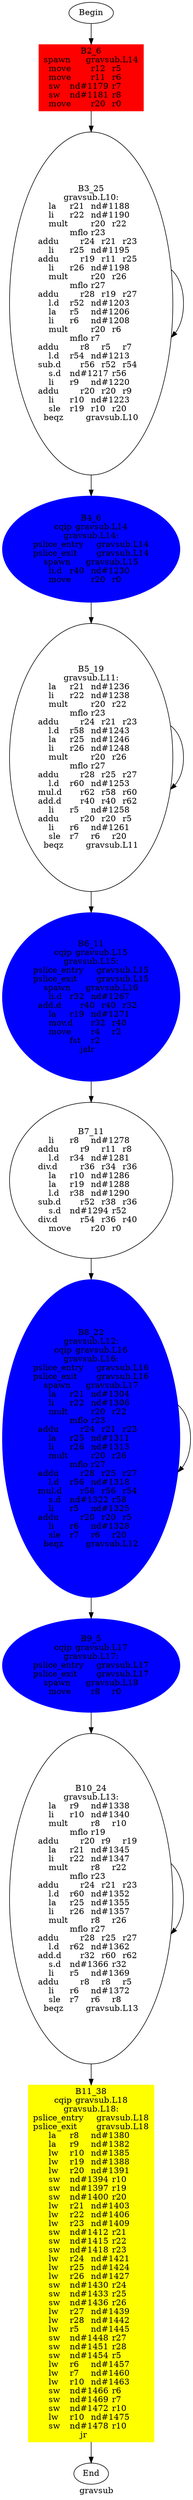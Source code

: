 digraph G{
	label = "gravsub"	style = "dashed";
	color = purple;
	Node0 [label = "Begin"];
	Node0 -> {Node2 }
	Node1 [label = "End"];
	Node1 -> {}
	Node2 [label = "B2_6\nspawn	gravsub.L14\nmove	r12	r5	\nmove	r11	r6	\nsw	nd#1179	r7	\nsw	nd#1181	r8	\nmove	r20	r0	\n"];
	Node2 -> {Node3 }
	Node3 [label = "B3_25\ngravsub.L10:\nla	r21	nd#1188	\nli	r22	nd#1190	\nmult	r20	r22	\nmflo	r23	\naddu	r24	r21	r23	\nli	r25	nd#1195	\naddu	r19	r11	r25	\nli	r26	nd#1198	\nmult	r20	r26	\nmflo	r27	\naddu	r28	r19	r27	\nl.d	r52	nd#1203	\nla	r5	nd#1206	\nli	r6	nd#1208	\nmult	r20	r6	\nmflo	r7	\naddu	r8	r5	r7	\nl.d	r54	nd#1213	\nsub.d	r56	r52	r54	\ns.d	nd#1217	r56	\nli	r9	nd#1220	\naddu	r20	r20	r9	\nli	r10	nd#1223	\nsle	r19	r10	r20	\nbeqz	gravsub.L10\n"];
	Node3 -> {Node4 Node3 }
	Node4 [label = "B4_6\ncqip	gravsub.L14\ngravsub.L14:\npslice_entry	gravsub.L14\npslice_exit	gravsub.L14\nspawn	gravsub.L15\nli.d	r40	nd#1230	\nmove	r20	r0	\n"];
	Node4 -> {Node5 }
	Node5 [label = "B5_19\ngravsub.L11:\nla	r21	nd#1236	\nli	r22	nd#1238	\nmult	r20	r22	\nmflo	r23	\naddu	r24	r21	r23	\nl.d	r58	nd#1243	\nla	r25	nd#1246	\nli	r26	nd#1248	\nmult	r20	r26	\nmflo	r27	\naddu	r28	r25	r27	\nl.d	r60	nd#1253	\nmul.d	r62	r58	r60	\nadd.d	r40	r40	r62	\nli	r5	nd#1258	\naddu	r20	r20	r5	\nli	r6	nd#1261	\nsle	r7	r6	r20	\nbeqz	gravsub.L11\n"];
	Node5 -> {Node6 Node5 }
	Node6 [label = "B6_11\ncqip	gravsub.L15\ngravsub.L15:\npslice_entry	gravsub.L15\npslice_exit	gravsub.L15\nspawn	gravsub.L16\nli.d	r32	nd#1267	\nadd.d	r40	r40	r32	\nla	r19	nd#1271	\nmov.d	r32	r40	\nmove	r4	r2	\nfst	r2	\njalr	\n"];
	Node6 -> {Node7 }
	Node7 [label = "B7_11\nli	r8	nd#1278	\naddu	r9	r11	r8	\nl.d	r34	nd#1281	\ndiv.d	r36	r34	r36	\nla	r10	nd#1286	\nla	r19	nd#1288	\nl.d	r38	nd#1290	\nsub.d	r52	r38	r36	\ns.d	nd#1294	r52	\ndiv.d	r54	r36	r40	\nmove	r20	r0	\n"];
	Node7 -> {Node8 }
	Node8 [label = "B8_22\ngravsub.L12:\ncqip	gravsub.L16\ngravsub.L16:\npslice_entry	gravsub.L16\npslice_exit	gravsub.L16\nspawn	gravsub.L17\nla	r21	nd#1304	\nli	r22	nd#1306	\nmult	r20	r22	\nmflo	r23	\naddu	r24	r21	r23	\nla	r25	nd#1311	\nli	r26	nd#1313	\nmult	r20	r26	\nmflo	r27	\naddu	r28	r25	r27	\nl.d	r56	nd#1318	\nmul.d	r58	r56	r54	\ns.d	nd#1322	r58	\nli	r5	nd#1325	\naddu	r20	r20	r5	\nli	r6	nd#1328	\nsle	r7	r6	r20	\nbeqz	gravsub.L12\n"];
	Node8 -> {Node9 Node8 }
	Node9 [label = "B9_5\ncqip	gravsub.L17\ngravsub.L17:\npslice_entry	gravsub.L17\npslice_exit	gravsub.L17\nspawn	gravsub.L18\nmove	r8	r0	\n"];
	Node9 -> {Node10 }
	Node10 [label = "B10_24\ngravsub.L13:\nla	r9	nd#1338	\nli	r10	nd#1340	\nmult	r8	r10	\nmflo	r19	\naddu	r20	r9	r19	\nla	r21	nd#1345	\nli	r22	nd#1347	\nmult	r8	r22	\nmflo	r23	\naddu	r24	r21	r23	\nl.d	r60	nd#1352	\nla	r25	nd#1355	\nli	r26	nd#1357	\nmult	r8	r26	\nmflo	r27	\naddu	r28	r25	r27	\nl.d	r62	nd#1362	\nadd.d	r32	r60	r62	\ns.d	nd#1366	r32	\nli	r5	nd#1369	\naddu	r8	r8	r5	\nli	r6	nd#1372	\nsle	r7	r6	r8	\nbeqz	gravsub.L13\n"];
	Node10 -> {Node11 Node10 }
	Node11 [label = "B11_38\ncqip	gravsub.L18\ngravsub.L18:\npslice_entry	gravsub.L18\npslice_exit	gravsub.L18\nla	r8	nd#1380	\nla	r9	nd#1382	\nlw	r10	nd#1385	\nlw	r19	nd#1388	\nlw	r20	nd#1391	\nsw	nd#1394	r10	\nsw	nd#1397	r19	\nsw	nd#1400	r20	\nlw	r21	nd#1403	\nlw	r22	nd#1406	\nlw	r23	nd#1409	\nsw	nd#1412	r21	\nsw	nd#1415	r22	\nsw	nd#1418	r23	\nlw	r24	nd#1421	\nlw	r25	nd#1424	\nlw	r26	nd#1427	\nsw	nd#1430	r24	\nsw	nd#1433	r25	\nsw	nd#1436	r26	\nlw	r27	nd#1439	\nlw	r28	nd#1442	\nlw	r5	nd#1445	\nsw	nd#1448	r27	\nsw	nd#1451	r28	\nsw	nd#1454	r5	\nlw	r6	nd#1457	\nlw	r7	nd#1460	\nlw	r10	nd#1463	\nsw	nd#1466	r6	\nsw	nd#1469	r7	\nsw	nd#1472	r10	\nlw	r10	nd#1475	\nsw	nd#1478	r10	\njr	\n"];
	Node11 -> {Node1 }
	Node2 [shape = box ,style=filled ,color=red];
	Node4 [shape = ellipse ,style=filled ,color=blue];
	Node6 [shape = ellipse ,style=filled ,color=blue];
	Node8 [shape = ellipse ,style=filled ,color=blue];
	Node9 [shape = ellipse ,style=filled ,color=blue];
	Node11 [shape = polygon ,style=filled ,color=yellow];
}
